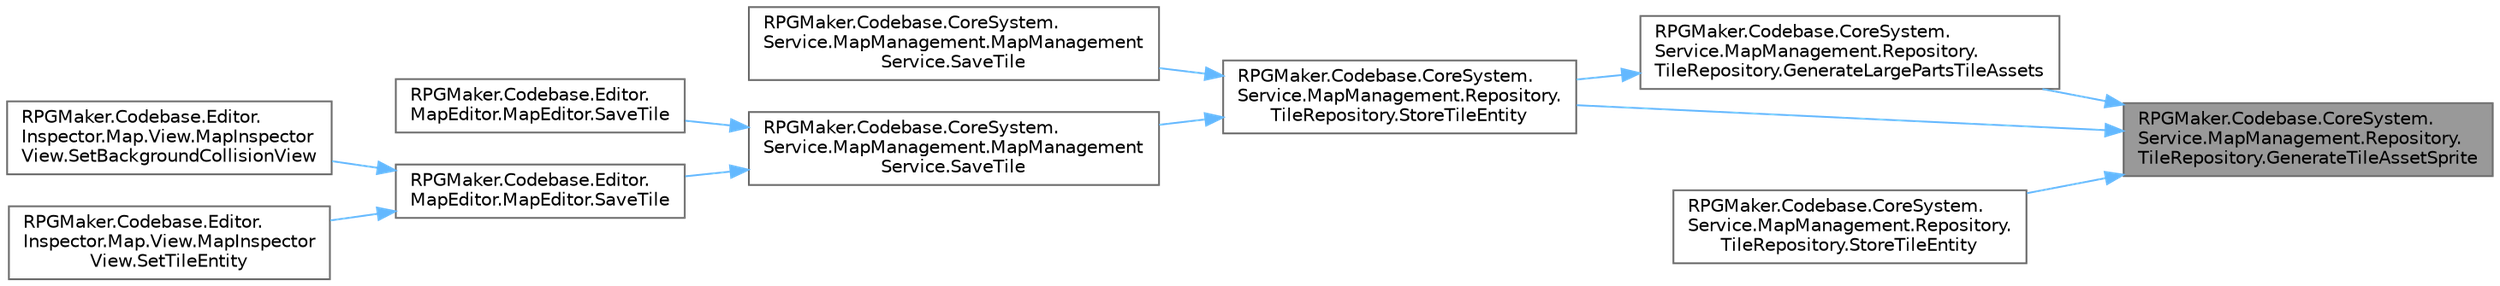 digraph "RPGMaker.Codebase.CoreSystem.Service.MapManagement.Repository.TileRepository.GenerateTileAssetSprite"
{
 // LATEX_PDF_SIZE
  bgcolor="transparent";
  edge [fontname=Helvetica,fontsize=10,labelfontname=Helvetica,labelfontsize=10];
  node [fontname=Helvetica,fontsize=10,shape=box,height=0.2,width=0.4];
  rankdir="RL";
  Node1 [id="Node000001",label="RPGMaker.Codebase.CoreSystem.\lService.MapManagement.Repository.\lTileRepository.GenerateTileAssetSprite",height=0.2,width=0.4,color="gray40", fillcolor="grey60", style="filled", fontcolor="black",tooltip=" "];
  Node1 -> Node2 [id="edge1_Node000001_Node000002",dir="back",color="steelblue1",style="solid",tooltip=" "];
  Node2 [id="Node000002",label="RPGMaker.Codebase.CoreSystem.\lService.MapManagement.Repository.\lTileRepository.GenerateLargePartsTileAssets",height=0.2,width=0.4,color="grey40", fillcolor="white", style="filled",URL="$d3/df6/class_r_p_g_maker_1_1_codebase_1_1_core_system_1_1_service_1_1_map_management_1_1_repository_1_1_tile_repository.html#a4525c25dee6cb5c637b3c16648be6659",tooltip=" "];
  Node2 -> Node3 [id="edge2_Node000002_Node000003",dir="back",color="steelblue1",style="solid",tooltip=" "];
  Node3 [id="Node000003",label="RPGMaker.Codebase.CoreSystem.\lService.MapManagement.Repository.\lTileRepository.StoreTileEntity",height=0.2,width=0.4,color="grey40", fillcolor="white", style="filled",URL="$d3/df6/class_r_p_g_maker_1_1_codebase_1_1_core_system_1_1_service_1_1_map_management_1_1_repository_1_1_tile_repository.html#a5fd7bffe6e00e4fff949ab32173a3a55",tooltip=" "];
  Node3 -> Node4 [id="edge3_Node000003_Node000004",dir="back",color="steelblue1",style="solid",tooltip=" "];
  Node4 [id="Node000004",label="RPGMaker.Codebase.CoreSystem.\lService.MapManagement.MapManagement\lService.SaveTile",height=0.2,width=0.4,color="grey40", fillcolor="white", style="filled",URL="$da/d11/class_r_p_g_maker_1_1_codebase_1_1_core_system_1_1_service_1_1_map_management_1_1_map_management_service.html#acaf1eeb09842c3a01b93388b92d1d3df",tooltip=" "];
  Node3 -> Node5 [id="edge4_Node000003_Node000005",dir="back",color="steelblue1",style="solid",tooltip=" "];
  Node5 [id="Node000005",label="RPGMaker.Codebase.CoreSystem.\lService.MapManagement.MapManagement\lService.SaveTile",height=0.2,width=0.4,color="grey40", fillcolor="white", style="filled",URL="$da/d11/class_r_p_g_maker_1_1_codebase_1_1_core_system_1_1_service_1_1_map_management_1_1_map_management_service.html#a92bdce751c31d9318993f7800f932539",tooltip=" "];
  Node5 -> Node6 [id="edge5_Node000005_Node000006",dir="back",color="steelblue1",style="solid",tooltip=" "];
  Node6 [id="Node000006",label="RPGMaker.Codebase.Editor.\lMapEditor.MapEditor.SaveTile",height=0.2,width=0.4,color="grey40", fillcolor="white", style="filled",URL="$d1/d2d/class_r_p_g_maker_1_1_codebase_1_1_editor_1_1_map_editor_1_1_map_editor.html#acdb09baec886c5a36131d544e9b4f378",tooltip=" "];
  Node5 -> Node7 [id="edge6_Node000005_Node000007",dir="back",color="steelblue1",style="solid",tooltip=" "];
  Node7 [id="Node000007",label="RPGMaker.Codebase.Editor.\lMapEditor.MapEditor.SaveTile",height=0.2,width=0.4,color="grey40", fillcolor="white", style="filled",URL="$d1/d2d/class_r_p_g_maker_1_1_codebase_1_1_editor_1_1_map_editor_1_1_map_editor.html#a452e089ab0e9155fd77d2413a510a516",tooltip=" "];
  Node7 -> Node8 [id="edge7_Node000007_Node000008",dir="back",color="steelblue1",style="solid",tooltip=" "];
  Node8 [id="Node000008",label="RPGMaker.Codebase.Editor.\lInspector.Map.View.MapInspector\lView.SetBackgroundCollisionView",height=0.2,width=0.4,color="grey40", fillcolor="white", style="filled",URL="$d2/d9d/class_r_p_g_maker_1_1_codebase_1_1_editor_1_1_inspector_1_1_map_1_1_view_1_1_map_inspector_view.html#ab844e9b7cae0fc5be64339522f47073d",tooltip=" "];
  Node7 -> Node9 [id="edge8_Node000007_Node000009",dir="back",color="steelblue1",style="solid",tooltip=" "];
  Node9 [id="Node000009",label="RPGMaker.Codebase.Editor.\lInspector.Map.View.MapInspector\lView.SetTileEntity",height=0.2,width=0.4,color="grey40", fillcolor="white", style="filled",URL="$d2/d9d/class_r_p_g_maker_1_1_codebase_1_1_editor_1_1_inspector_1_1_map_1_1_view_1_1_map_inspector_view.html#aa126f5b71de3dc3ee0b92906e2fe94cc",tooltip=" "];
  Node1 -> Node10 [id="edge9_Node000001_Node000010",dir="back",color="steelblue1",style="solid",tooltip=" "];
  Node10 [id="Node000010",label="RPGMaker.Codebase.CoreSystem.\lService.MapManagement.Repository.\lTileRepository.StoreTileEntity",height=0.2,width=0.4,color="grey40", fillcolor="white", style="filled",URL="$d3/df6/class_r_p_g_maker_1_1_codebase_1_1_core_system_1_1_service_1_1_map_management_1_1_repository_1_1_tile_repository.html#a84cb2002ec8c8cc8d467610e7dd11fc9",tooltip=" "];
  Node1 -> Node3 [id="edge10_Node000001_Node000003",dir="back",color="steelblue1",style="solid",tooltip=" "];
}
